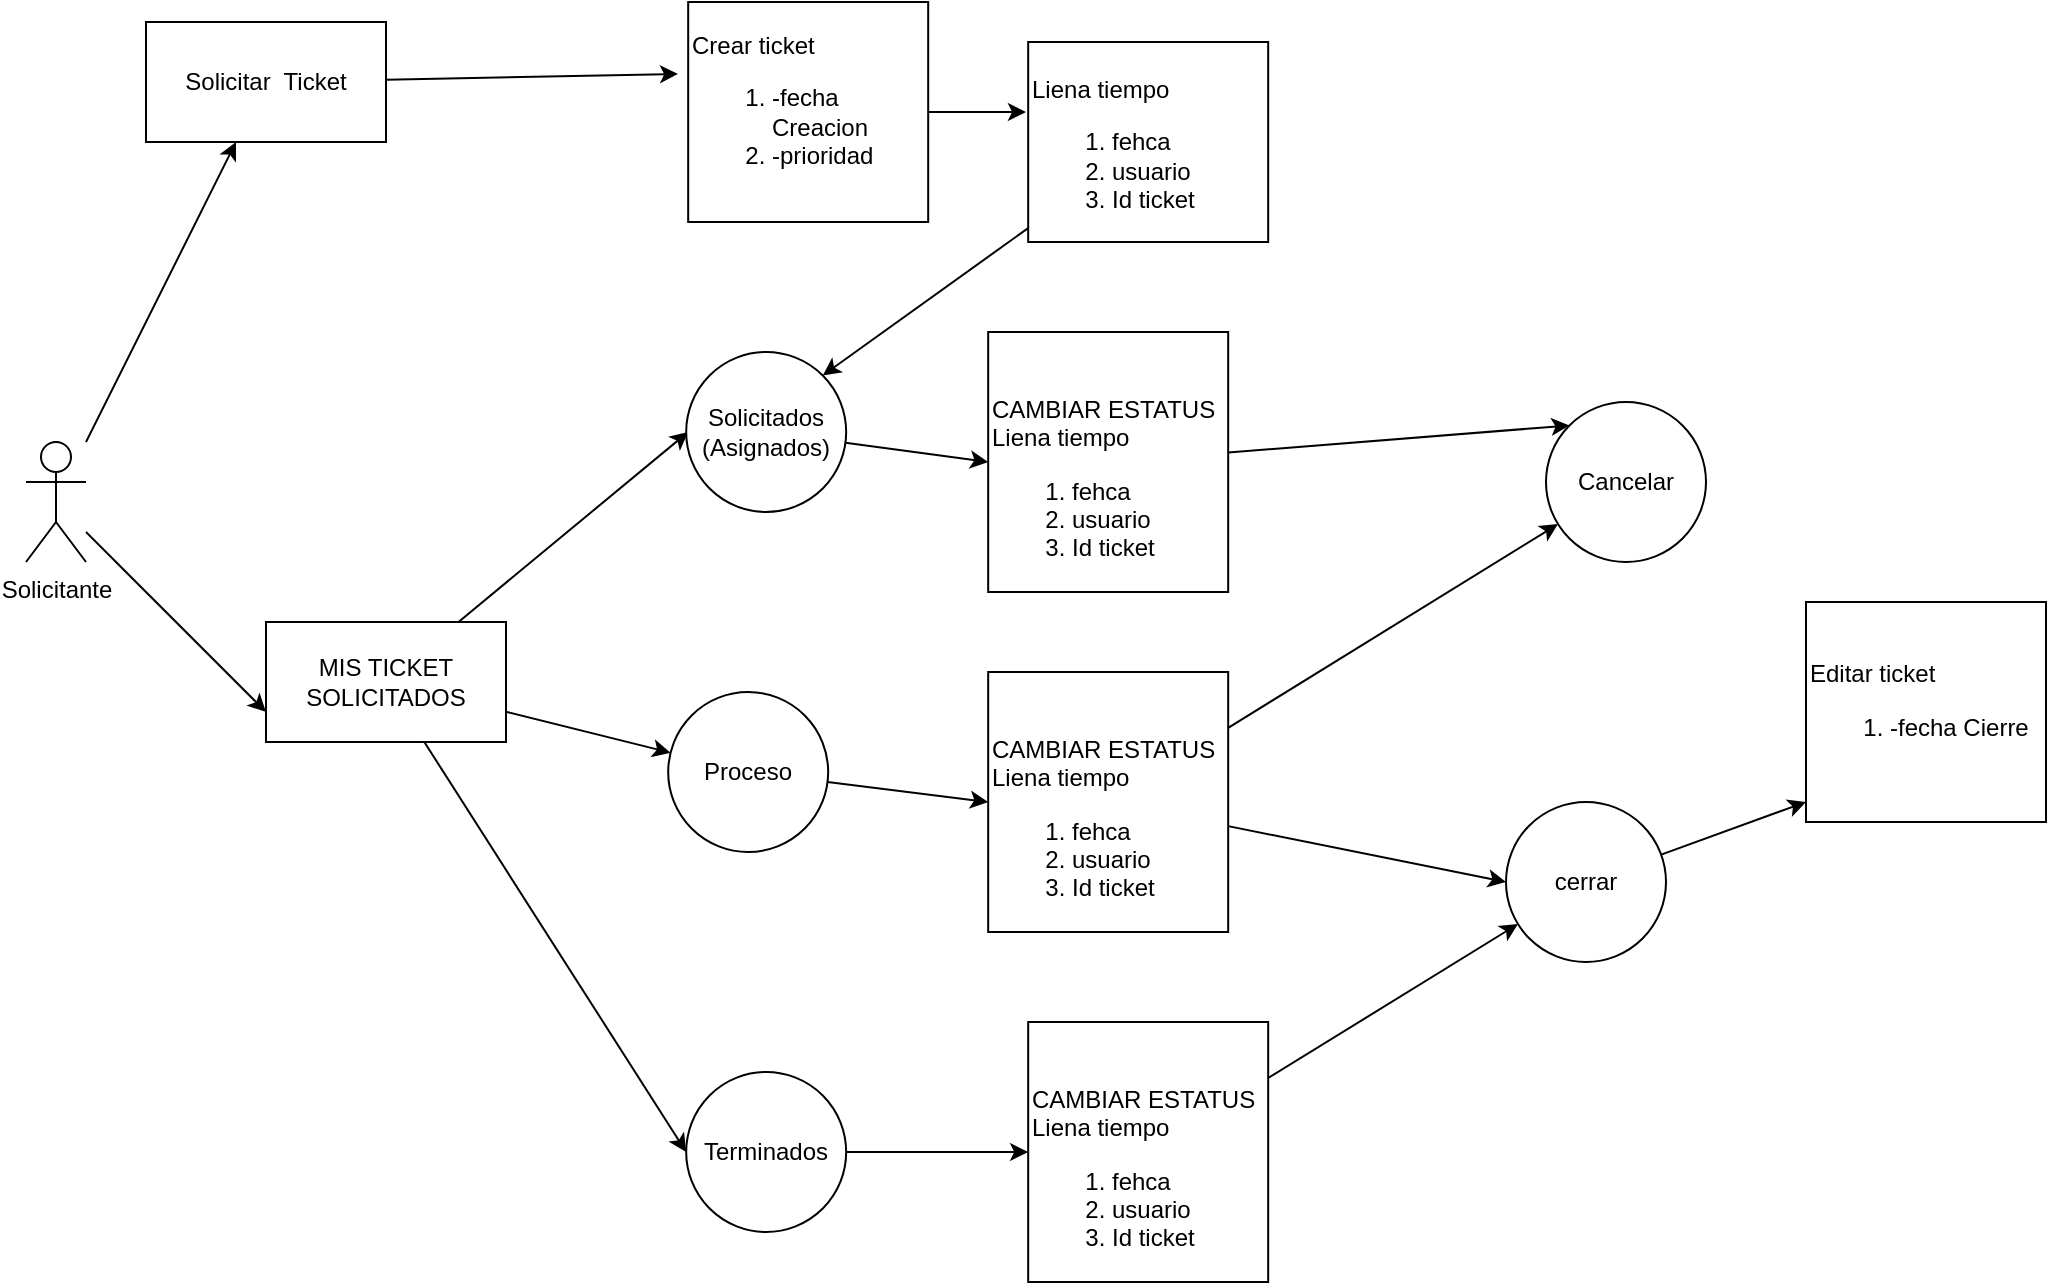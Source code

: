 <mxfile>
    <diagram id="scuHwiydv_O_bVZE13SM" name="Solicitante">
        <mxGraphModel dx="921" dy="557" grid="1" gridSize="10" guides="1" tooltips="1" connect="1" arrows="1" fold="1" page="1" pageScale="1" pageWidth="850" pageHeight="1100" math="0" shadow="0">
            <root>
                <mxCell id="0"/>
                <mxCell id="1" parent="0"/>
                <mxCell id="6" value="" style="edgeStyle=none;html=1;" parent="1" source="3" edge="1">
                    <mxGeometry relative="1" as="geometry">
                        <mxPoint x="550" y="145" as="targetPoint"/>
                    </mxGeometry>
                </mxCell>
                <mxCell id="3" value="&lt;div style=&quot;&quot;&gt;Crear ticket&lt;/div&gt;&lt;ol&gt;&lt;li&gt;&lt;span style=&quot;background-color: initial;&quot;&gt;-fecha Creacion&lt;/span&gt;&lt;/li&gt;&lt;li&gt;&lt;span style=&quot;background-color: initial;&quot;&gt;-prioridad&lt;/span&gt;&lt;/li&gt;&lt;/ol&gt;" style="whiteSpace=wrap;html=1;rounded=0;align=left;" parent="1" vertex="1">
                    <mxGeometry x="381.09" y="90" width="120" height="110" as="geometry"/>
                </mxCell>
                <mxCell id="21" value="" style="edgeStyle=none;html=1;" parent="1" source="16" edge="1">
                    <mxGeometry relative="1" as="geometry">
                        <mxPoint x="381.09" y="305" as="targetPoint"/>
                    </mxGeometry>
                </mxCell>
                <mxCell id="39" style="edgeStyle=none;html=1;" parent="1" source="16" target="29" edge="1">
                    <mxGeometry relative="1" as="geometry"/>
                </mxCell>
                <mxCell id="45" style="edgeStyle=none;html=1;entryX=0;entryY=0.5;entryDx=0;entryDy=0;" parent="1" source="16" target="40" edge="1">
                    <mxGeometry relative="1" as="geometry"/>
                </mxCell>
                <mxCell id="16" value="MIS TICKET&lt;br&gt;SOLICITADOS" style="whiteSpace=wrap;html=1;" parent="1" vertex="1">
                    <mxGeometry x="170" y="400" width="120" height="60" as="geometry"/>
                </mxCell>
                <mxCell id="19" style="edgeStyle=none;html=1;entryX=0;entryY=0.75;entryDx=0;entryDy=0;" parent="1" source="17" target="16" edge="1">
                    <mxGeometry relative="1" as="geometry">
                        <mxPoint x="150" y="385" as="sourcePoint"/>
                    </mxGeometry>
                </mxCell>
                <mxCell id="47" style="edgeStyle=none;html=1;" parent="1" source="17" target="46" edge="1">
                    <mxGeometry relative="1" as="geometry">
                        <mxPoint x="161.09" y="334" as="sourcePoint"/>
                    </mxGeometry>
                </mxCell>
                <mxCell id="17" value="Solicitante" style="shape=umlActor;verticalLabelPosition=bottom;verticalAlign=top;html=1;outlineConnect=0;" parent="1" vertex="1">
                    <mxGeometry x="50" y="310" width="30" height="60" as="geometry"/>
                </mxCell>
                <mxCell id="26" style="edgeStyle=none;html=1;entryX=0;entryY=0.5;entryDx=0;entryDy=0;" parent="1" source="22" target="24" edge="1">
                    <mxGeometry relative="1" as="geometry"/>
                </mxCell>
                <mxCell id="22" value="Solicitados&lt;br&gt;(Asignados)" style="ellipse;whiteSpace=wrap;html=1;aspect=fixed;" parent="1" vertex="1">
                    <mxGeometry x="380.09" y="265" width="80" height="80" as="geometry"/>
                </mxCell>
                <mxCell id="7-yIBtPUwgYU9D24ViGa-48" style="edgeStyle=none;html=1;entryX=1;entryY=0;entryDx=0;entryDy=0;" parent="1" source="23" target="22" edge="1">
                    <mxGeometry relative="1" as="geometry"/>
                </mxCell>
                <mxCell id="23" value="&lt;br&gt;Liena tiempo&lt;br&gt;&lt;div style=&quot;&quot;&gt;&lt;ol&gt;&lt;li style=&quot;&quot;&gt;&lt;span style=&quot;background-color: initial;&quot;&gt;fehca&lt;/span&gt;&lt;/li&gt;&lt;li style=&quot;&quot;&gt;&lt;span style=&quot;background-color: initial;&quot;&gt;usuario&lt;/span&gt;&lt;/li&gt;&lt;li style=&quot;&quot;&gt;&lt;span style=&quot;background-color: initial;&quot;&gt;Id ticket&lt;/span&gt;&lt;/li&gt;&lt;/ol&gt;&lt;/div&gt;" style="rounded=0;whiteSpace=wrap;html=1;align=left;" parent="1" vertex="1">
                    <mxGeometry x="551.09" y="110" width="120" height="100" as="geometry"/>
                </mxCell>
                <mxCell id="27" style="edgeStyle=none;html=1;entryX=0;entryY=0;entryDx=0;entryDy=0;" parent="1" source="24" edge="1" target="37">
                    <mxGeometry relative="1" as="geometry">
                        <mxPoint x="750" y="305" as="targetPoint"/>
                    </mxGeometry>
                </mxCell>
                <mxCell id="24" value="&lt;br&gt;&lt;br&gt;CAMBIAR ESTATUS&lt;br&gt;Liena tiempo&lt;br&gt;&lt;div style=&quot;&quot;&gt;&lt;ol&gt;&lt;li style=&quot;&quot;&gt;&lt;span style=&quot;background-color: initial;&quot;&gt;fehca&lt;/span&gt;&lt;/li&gt;&lt;li style=&quot;&quot;&gt;&lt;span style=&quot;background-color: initial;&quot;&gt;usuario&lt;/span&gt;&lt;/li&gt;&lt;li style=&quot;&quot;&gt;&lt;span style=&quot;background-color: initial;&quot;&gt;Id ticket&lt;/span&gt;&lt;/li&gt;&lt;/ol&gt;&lt;/div&gt;" style="rounded=0;whiteSpace=wrap;html=1;align=left;" parent="1" vertex="1">
                    <mxGeometry x="531.09" y="255" width="120" height="130" as="geometry"/>
                </mxCell>
                <mxCell id="31" style="edgeStyle=none;html=1;entryX=0;entryY=0.5;entryDx=0;entryDy=0;" parent="1" source="29" target="30" edge="1">
                    <mxGeometry relative="1" as="geometry"/>
                </mxCell>
                <mxCell id="29" value="Proceso" style="ellipse;whiteSpace=wrap;html=1;aspect=fixed;" parent="1" vertex="1">
                    <mxGeometry x="371.09" y="435" width="80" height="80" as="geometry"/>
                </mxCell>
                <mxCell id="36" value="" style="edgeStyle=none;html=1;entryX=0;entryY=0.5;entryDx=0;entryDy=0;" parent="1" source="30" target="44" edge="1">
                    <mxGeometry relative="1" as="geometry">
                        <mxPoint x="720" y="490" as="targetPoint"/>
                    </mxGeometry>
                </mxCell>
                <mxCell id="38" style="edgeStyle=none;html=1;" parent="1" source="30" target="37" edge="1">
                    <mxGeometry relative="1" as="geometry"/>
                </mxCell>
                <mxCell id="30" value="&lt;br&gt;&lt;br&gt;CAMBIAR ESTATUS&lt;br&gt;Liena tiempo&lt;br&gt;&lt;div style=&quot;&quot;&gt;&lt;ol&gt;&lt;li style=&quot;&quot;&gt;&lt;span style=&quot;background-color: initial;&quot;&gt;fehca&lt;/span&gt;&lt;/li&gt;&lt;li style=&quot;&quot;&gt;&lt;span style=&quot;background-color: initial;&quot;&gt;usuario&lt;/span&gt;&lt;/li&gt;&lt;li style=&quot;&quot;&gt;&lt;span style=&quot;background-color: initial;&quot;&gt;Id ticket&lt;/span&gt;&lt;/li&gt;&lt;/ol&gt;&lt;/div&gt;" style="rounded=0;whiteSpace=wrap;html=1;align=left;" parent="1" vertex="1">
                    <mxGeometry x="531.09" y="425" width="120" height="130" as="geometry"/>
                </mxCell>
                <mxCell id="37" value="Cancelar" style="ellipse;whiteSpace=wrap;html=1;align=center;rounded=0;" parent="1" vertex="1">
                    <mxGeometry x="810" y="290" width="80" height="80" as="geometry"/>
                </mxCell>
                <mxCell id="41" style="edgeStyle=none;html=1;" parent="1" source="40" edge="1">
                    <mxGeometry relative="1" as="geometry">
                        <mxPoint x="551.09" y="665" as="targetPoint"/>
                    </mxGeometry>
                </mxCell>
                <mxCell id="40" value="Terminados" style="ellipse;whiteSpace=wrap;html=1;aspect=fixed;" parent="1" vertex="1">
                    <mxGeometry x="380.09" y="625" width="80" height="80" as="geometry"/>
                </mxCell>
                <mxCell id="43" style="edgeStyle=none;html=1;" parent="1" source="42" edge="1" target="44">
                    <mxGeometry relative="1" as="geometry">
                        <mxPoint x="731.09" y="665" as="targetPoint"/>
                    </mxGeometry>
                </mxCell>
                <mxCell id="42" value="&lt;br&gt;&lt;br&gt;CAMBIAR ESTATUS&lt;br&gt;Liena tiempo&lt;br&gt;&lt;div style=&quot;&quot;&gt;&lt;ol&gt;&lt;li style=&quot;&quot;&gt;&lt;span style=&quot;background-color: initial;&quot;&gt;fehca&lt;/span&gt;&lt;/li&gt;&lt;li style=&quot;&quot;&gt;&lt;span style=&quot;background-color: initial;&quot;&gt;usuario&lt;/span&gt;&lt;/li&gt;&lt;li style=&quot;&quot;&gt;&lt;span style=&quot;background-color: initial;&quot;&gt;Id ticket&lt;/span&gt;&lt;/li&gt;&lt;/ol&gt;&lt;/div&gt;" style="rounded=0;whiteSpace=wrap;html=1;align=left;" parent="1" vertex="1">
                    <mxGeometry x="551.09" y="600" width="120" height="130" as="geometry"/>
                </mxCell>
                <mxCell id="if_3dbpnUV9V_eQXsUBo-48" style="edgeStyle=none;html=1;entryX=0;entryY=0.909;entryDx=0;entryDy=0;entryPerimeter=0;" parent="1" source="44" target="7-yIBtPUwgYU9D24ViGa-49" edge="1">
                    <mxGeometry relative="1" as="geometry"/>
                </mxCell>
                <mxCell id="44" value="cerrar" style="ellipse;whiteSpace=wrap;html=1;align=center;rounded=0;" parent="1" vertex="1">
                    <mxGeometry x="790" y="490" width="80" height="80" as="geometry"/>
                </mxCell>
                <mxCell id="48" style="edgeStyle=none;html=1;entryX=-0.042;entryY=0.327;entryDx=0;entryDy=0;entryPerimeter=0;" parent="1" source="46" target="3" edge="1">
                    <mxGeometry relative="1" as="geometry"/>
                </mxCell>
                <mxCell id="46" value="Solicitar&amp;nbsp; Ticket" style="whiteSpace=wrap;html=1;" parent="1" vertex="1">
                    <mxGeometry x="110" y="100" width="120" height="60" as="geometry"/>
                </mxCell>
                <mxCell id="7-yIBtPUwgYU9D24ViGa-49" value="&lt;div style=&quot;&quot;&gt;Editar ticket&lt;/div&gt;&lt;ol&gt;&lt;li&gt;&lt;span style=&quot;background-color: initial;&quot;&gt;-fecha Cierre&lt;/span&gt;&lt;/li&gt;&lt;/ol&gt;" style="whiteSpace=wrap;html=1;rounded=0;align=left;" parent="1" vertex="1">
                    <mxGeometry x="940" y="390" width="120" height="110" as="geometry"/>
                </mxCell>
            </root>
        </mxGraphModel>
    </diagram>
    <diagram id="0lll3osvBiVf5LUSAg0J" name="Responsable">
        <mxGraphModel dx="832" dy="475" grid="1" gridSize="10" guides="1" tooltips="1" connect="1" arrows="1" fold="1" page="1" pageScale="1" pageWidth="850" pageHeight="1100" math="0" shadow="0">
            <root>
                <mxCell id="0"/>
                <mxCell id="1" parent="0"/>
                <mxCell id="HT4opOuhpUTZzaBkYxvF-8" style="edgeStyle=none;html=1;exitX=0;exitY=1;exitDx=0;exitDy=0;entryX=1;entryY=0;entryDx=0;entryDy=0;" edge="1" parent="1" source="3Bu8x-ejk-zhrNJeGHdw-4" target="3Bu8x-ejk-zhrNJeGHdw-14">
                    <mxGeometry relative="1" as="geometry"/>
                </mxCell>
                <mxCell id="3Bu8x-ejk-zhrNJeGHdw-4" value="&lt;br&gt;Liena tiempo&lt;br&gt;&lt;div style=&quot;&quot;&gt;&lt;ol&gt;&lt;li style=&quot;&quot;&gt;&lt;span style=&quot;background-color: initial;&quot;&gt;fehca&lt;/span&gt;&lt;/li&gt;&lt;li style=&quot;&quot;&gt;&lt;span style=&quot;background-color: initial;&quot;&gt;usuario&lt;/span&gt;&lt;/li&gt;&lt;li style=&quot;&quot;&gt;&lt;span style=&quot;background-color: initial;&quot;&gt;Id ticket&lt;/span&gt;&lt;/li&gt;&lt;/ol&gt;&lt;/div&gt;" style="rounded=0;whiteSpace=wrap;html=1;align=left;" vertex="1" parent="1">
                    <mxGeometry x="590" y="75" width="120" height="100" as="geometry"/>
                </mxCell>
                <mxCell id="3Bu8x-ejk-zhrNJeGHdw-6" value="" style="edgeStyle=none;html=1;" edge="1" parent="1" source="3Bu8x-ejk-zhrNJeGHdw-9">
                    <mxGeometry relative="1" as="geometry">
                        <mxPoint x="381.09" y="305" as="targetPoint"/>
                    </mxGeometry>
                </mxCell>
                <mxCell id="3Bu8x-ejk-zhrNJeGHdw-7" style="edgeStyle=none;html=1;" edge="1" parent="1" source="3Bu8x-ejk-zhrNJeGHdw-9" target="3Bu8x-ejk-zhrNJeGHdw-20">
                    <mxGeometry relative="1" as="geometry"/>
                </mxCell>
                <mxCell id="3Bu8x-ejk-zhrNJeGHdw-9" value="Ticket Asignados" style="whiteSpace=wrap;html=1;" vertex="1" parent="1">
                    <mxGeometry x="170" y="400" width="120" height="60" as="geometry"/>
                </mxCell>
                <mxCell id="3Bu8x-ejk-zhrNJeGHdw-10" style="edgeStyle=none;html=1;entryX=0;entryY=0.75;entryDx=0;entryDy=0;" edge="1" parent="1" source="3Bu8x-ejk-zhrNJeGHdw-12" target="3Bu8x-ejk-zhrNJeGHdw-9">
                    <mxGeometry relative="1" as="geometry">
                        <mxPoint x="150" y="385" as="sourcePoint"/>
                    </mxGeometry>
                </mxCell>
                <mxCell id="3Bu8x-ejk-zhrNJeGHdw-12" value="Responsable" style="shape=umlActor;verticalLabelPosition=bottom;verticalAlign=top;html=1;outlineConnect=0;" vertex="1" parent="1">
                    <mxGeometry x="50" y="310" width="30" height="60" as="geometry"/>
                </mxCell>
                <mxCell id="HT4opOuhpUTZzaBkYxvF-2" style="edgeStyle=none;html=1;entryX=-0.017;entryY=0.564;entryDx=0;entryDy=0;entryPerimeter=0;" edge="1" parent="1" source="3Bu8x-ejk-zhrNJeGHdw-14" target="HT4opOuhpUTZzaBkYxvF-1">
                    <mxGeometry relative="1" as="geometry"/>
                </mxCell>
                <mxCell id="HT4opOuhpUTZzaBkYxvF-5" value="" style="edgeStyle=none;html=1;" edge="1" parent="1" source="3Bu8x-ejk-zhrNJeGHdw-14" target="HT4opOuhpUTZzaBkYxvF-4">
                    <mxGeometry relative="1" as="geometry"/>
                </mxCell>
                <mxCell id="3Bu8x-ejk-zhrNJeGHdw-14" value="Asignados" style="ellipse;whiteSpace=wrap;html=1;aspect=fixed;" vertex="1" parent="1">
                    <mxGeometry x="380.09" y="280" width="80" height="80" as="geometry"/>
                </mxCell>
                <mxCell id="HT4opOuhpUTZzaBkYxvF-9" style="edgeStyle=none;html=1;" edge="1" parent="1" source="3Bu8x-ejk-zhrNJeGHdw-17" target="3Bu8x-ejk-zhrNJeGHdw-20">
                    <mxGeometry relative="1" as="geometry"/>
                </mxCell>
                <mxCell id="3Bu8x-ejk-zhrNJeGHdw-17" value="&lt;br&gt;&lt;br&gt;CAMBIAR ESTATUS&lt;br&gt;Liena tiempo&lt;br&gt;&lt;div style=&quot;&quot;&gt;&lt;ol&gt;&lt;li style=&quot;&quot;&gt;&lt;span style=&quot;background-color: initial;&quot;&gt;fehca&lt;/span&gt;&lt;/li&gt;&lt;li style=&quot;&quot;&gt;&lt;span style=&quot;background-color: initial;&quot;&gt;usuario&lt;/span&gt;&lt;/li&gt;&lt;li style=&quot;&quot;&gt;&lt;span style=&quot;background-color: initial;&quot;&gt;Id ticket&lt;/span&gt;&lt;/li&gt;&lt;/ol&gt;&lt;/div&gt;" style="rounded=0;whiteSpace=wrap;html=1;align=left;" vertex="1" parent="1">
                    <mxGeometry x="740" y="250" width="120" height="130" as="geometry"/>
                </mxCell>
                <mxCell id="YBHy7MP0j745wcqkfGp--2" style="edgeStyle=none;html=1;exitX=1;exitY=0.5;exitDx=0;exitDy=0;" edge="1" parent="1" source="3Bu8x-ejk-zhrNJeGHdw-20" target="3Bu8x-ejk-zhrNJeGHdw-24">
                    <mxGeometry relative="1" as="geometry"/>
                </mxCell>
                <mxCell id="3Bu8x-ejk-zhrNJeGHdw-20" value="En Proceso" style="ellipse;whiteSpace=wrap;html=1;aspect=fixed;" vertex="1" parent="1">
                    <mxGeometry x="371.09" y="495" width="80" height="80" as="geometry"/>
                </mxCell>
                <mxCell id="3Bu8x-ejk-zhrNJeGHdw-21" value="" style="edgeStyle=none;html=1;" edge="1" parent="1" source="3Bu8x-ejk-zhrNJeGHdw-24">
                    <mxGeometry relative="1" as="geometry">
                        <mxPoint x="832.284" y="502.701" as="targetPoint"/>
                    </mxGeometry>
                </mxCell>
                <mxCell id="3Bu8x-ejk-zhrNJeGHdw-22" value="" style="edgeStyle=none;html=1;" edge="1" parent="1" source="3Bu8x-ejk-zhrNJeGHdw-24">
                    <mxGeometry relative="1" as="geometry">
                        <mxPoint x="832.284" y="502.701" as="targetPoint"/>
                    </mxGeometry>
                </mxCell>
                <mxCell id="3Bu8x-ejk-zhrNJeGHdw-24" value="&lt;br&gt;&lt;br&gt;CAMBIAR ESTATUS&lt;br&gt;Liena tiempo&lt;br&gt;&lt;div style=&quot;&quot;&gt;&lt;ol&gt;&lt;li style=&quot;&quot;&gt;&lt;span style=&quot;background-color: initial;&quot;&gt;fehca&lt;/span&gt;&lt;/li&gt;&lt;li style=&quot;&quot;&gt;&lt;span style=&quot;background-color: initial;&quot;&gt;usuario&lt;/span&gt;&lt;/li&gt;&lt;li style=&quot;&quot;&gt;&lt;span style=&quot;background-color: initial;&quot;&gt;Id ticket&lt;/span&gt;&lt;/li&gt;&lt;/ol&gt;&lt;/div&gt;" style="rounded=0;whiteSpace=wrap;html=1;align=left;" vertex="1" parent="1">
                    <mxGeometry x="570" y="470" width="120" height="130" as="geometry"/>
                </mxCell>
                <mxCell id="HT4opOuhpUTZzaBkYxvF-11" style="edgeStyle=none;html=1;exitX=1;exitY=0.5;exitDx=0;exitDy=0;" edge="1" parent="1" source="3Bu8x-ejk-zhrNJeGHdw-25">
                    <mxGeometry relative="1" as="geometry">
                        <mxPoint x="1070" y="498" as="targetPoint"/>
                    </mxGeometry>
                </mxCell>
                <mxCell id="3Bu8x-ejk-zhrNJeGHdw-25" value="Teminar" style="ellipse;whiteSpace=wrap;html=1;align=center;rounded=0;" vertex="1" parent="1">
                    <mxGeometry x="831.09" y="458" width="80" height="80" as="geometry"/>
                </mxCell>
                <mxCell id="HT4opOuhpUTZzaBkYxvF-3" value="" style="edgeStyle=none;html=1;" edge="1" parent="1" source="HT4opOuhpUTZzaBkYxvF-1" target="3Bu8x-ejk-zhrNJeGHdw-17">
                    <mxGeometry relative="1" as="geometry"/>
                </mxCell>
                <mxCell id="HT4opOuhpUTZzaBkYxvF-1" value="&lt;div style=&quot;&quot;&gt;Ticket editar&lt;/div&gt;&lt;ol&gt;&lt;li&gt;&lt;span style=&quot;background-color: initial;&quot;&gt;-fecha solucion&lt;/span&gt;&lt;/li&gt;&lt;/ol&gt;" style="whiteSpace=wrap;html=1;rounded=0;align=left;" vertex="1" parent="1">
                    <mxGeometry x="521.09" y="275" width="120" height="80" as="geometry"/>
                </mxCell>
                <mxCell id="HT4opOuhpUTZzaBkYxvF-6" style="edgeStyle=none;html=1;" edge="1" parent="1" source="HT4opOuhpUTZzaBkYxvF-4" target="3Bu8x-ejk-zhrNJeGHdw-4">
                    <mxGeometry relative="1" as="geometry">
                        <mxPoint x="520" y="185" as="targetPoint"/>
                    </mxGeometry>
                </mxCell>
                <mxCell id="HT4opOuhpUTZzaBkYxvF-4" value="Reasignar&amp;nbsp;" style="whiteSpace=wrap;html=1;" vertex="1" parent="1">
                    <mxGeometry x="360.09" y="95" width="120" height="60" as="geometry"/>
                </mxCell>
                <mxCell id="HT4opOuhpUTZzaBkYxvF-10" value="&lt;div style=&quot;&quot;&gt;Ticket editar&lt;/div&gt;&lt;ol&gt;&lt;li&gt;&lt;span style=&quot;background-color: initial;&quot;&gt;-fecha fin&lt;/span&gt;&lt;/li&gt;&lt;/ol&gt;" style="whiteSpace=wrap;html=1;rounded=0;align=left;" vertex="1" parent="1">
                    <mxGeometry x="1020" y="458" width="120" height="80" as="geometry"/>
                </mxCell>
            </root>
        </mxGraphModel>
    </diagram>
</mxfile>